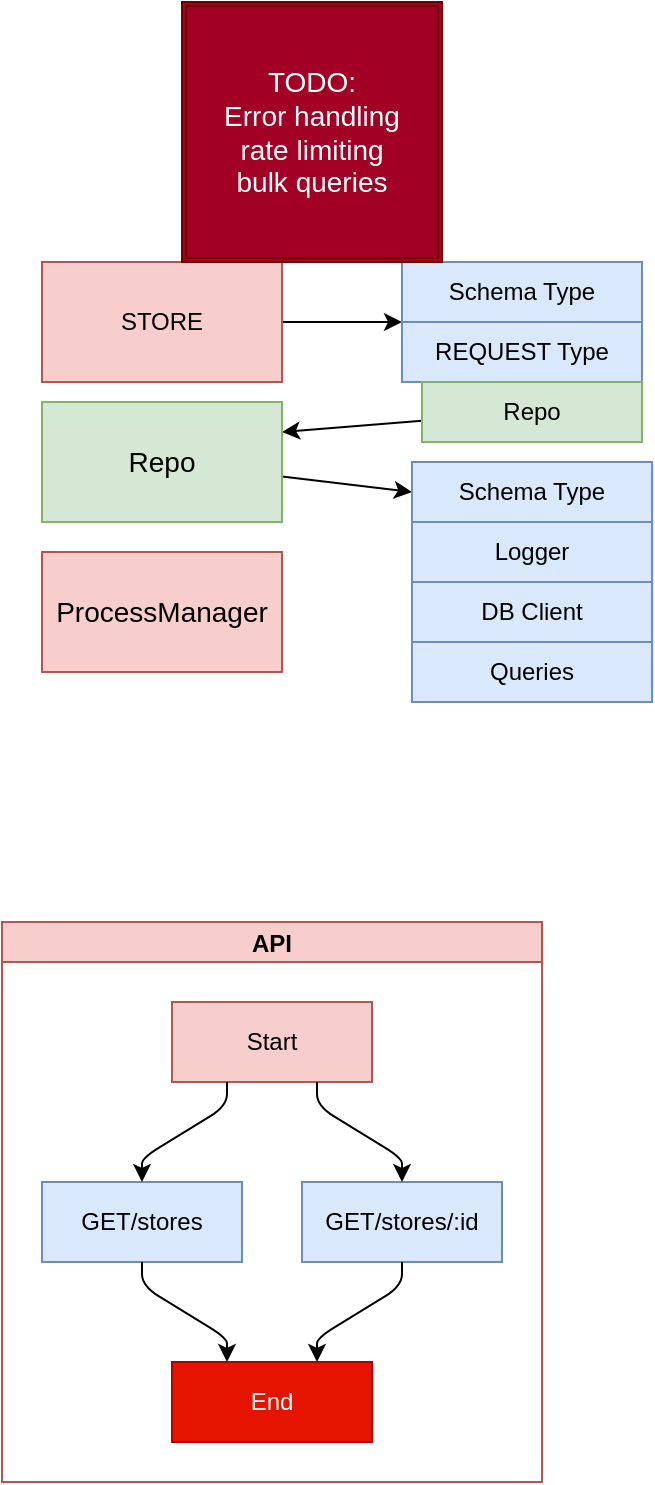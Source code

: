 <mxfile>
    <diagram id="SVvm4lxN5cjivWE6FFWO" name="Page-1">
        <mxGraphModel dx="365" dy="1880" grid="1" gridSize="10" guides="1" tooltips="1" connect="1" arrows="1" fold="1" page="1" pageScale="1" pageWidth="850" pageHeight="1100" math="0" shadow="0">
            <root>
                <mxCell id="0"/>
                <mxCell id="1" parent="0"/>
                <mxCell id="2" value="API" style="swimlane;startSize=20;horizontal=1;childLayout=flowLayout;flowOrientation=north;resizable=0;interRankCellSpacing=50;containerType=tree;fontSize=12;fillColor=#f8cecc;strokeColor=#b85450;" vertex="1" parent="1">
                    <mxGeometry x="30" y="390" width="270" height="280" as="geometry"/>
                </mxCell>
                <mxCell id="3" value="Start" style="whiteSpace=wrap;html=1;fillColor=#f8cecc;strokeColor=#b85450;" vertex="1" parent="2">
                    <mxGeometry x="85" y="40" width="100" height="40" as="geometry"/>
                </mxCell>
                <mxCell id="4" value="GET/stores" style="whiteSpace=wrap;html=1;fillColor=#dae8fc;strokeColor=#6c8ebf;" vertex="1" parent="2">
                    <mxGeometry x="20" y="130" width="100" height="40" as="geometry"/>
                </mxCell>
                <mxCell id="5" value="" style="html=1;rounded=1;curved=0;sourcePerimeterSpacing=0;targetPerimeterSpacing=0;startSize=6;endSize=6;noEdgeStyle=1;orthogonal=1;" edge="1" parent="2" source="3" target="4">
                    <mxGeometry relative="1" as="geometry">
                        <Array as="points">
                            <mxPoint x="112.5" y="92"/>
                            <mxPoint x="70" y="118"/>
                        </Array>
                    </mxGeometry>
                </mxCell>
                <mxCell id="6" value="GET/stores/:id" style="whiteSpace=wrap;html=1;fillColor=#dae8fc;strokeColor=#6c8ebf;" vertex="1" parent="2">
                    <mxGeometry x="150" y="130" width="100" height="40" as="geometry"/>
                </mxCell>
                <mxCell id="7" value="" style="html=1;rounded=1;curved=0;sourcePerimeterSpacing=0;targetPerimeterSpacing=0;startSize=6;endSize=6;noEdgeStyle=1;orthogonal=1;" edge="1" parent="2" source="3" target="6">
                    <mxGeometry relative="1" as="geometry">
                        <Array as="points">
                            <mxPoint x="157.5" y="92"/>
                            <mxPoint x="200" y="118"/>
                        </Array>
                    </mxGeometry>
                </mxCell>
                <mxCell id="8" value="End" style="whiteSpace=wrap;html=1;strokeColor=#B20000;fillColor=#e51400;fontColor=#ffffff;" vertex="1" parent="2">
                    <mxGeometry x="85" y="220" width="100" height="40" as="geometry"/>
                </mxCell>
                <mxCell id="9" value="" style="html=1;rounded=1;curved=0;sourcePerimeterSpacing=0;targetPerimeterSpacing=0;startSize=6;endSize=6;noEdgeStyle=1;orthogonal=1;" edge="1" parent="2" source="4" target="8">
                    <mxGeometry relative="1" as="geometry">
                        <Array as="points">
                            <mxPoint x="70" y="182"/>
                            <mxPoint x="112.5" y="208"/>
                        </Array>
                    </mxGeometry>
                </mxCell>
                <mxCell id="10" value="" style="html=1;rounded=1;curved=0;sourcePerimeterSpacing=0;targetPerimeterSpacing=0;startSize=6;endSize=6;noEdgeStyle=1;orthogonal=1;" edge="1" parent="2" source="6" target="8">
                    <mxGeometry relative="1" as="geometry">
                        <Array as="points">
                            <mxPoint x="200" y="182"/>
                            <mxPoint x="157.5" y="208"/>
                        </Array>
                    </mxGeometry>
                </mxCell>
                <mxCell id="15" style="edgeStyle=none;html=1;entryX=0;entryY=0;entryDx=0;entryDy=0;" edge="1" parent="1" source="11" target="14">
                    <mxGeometry relative="1" as="geometry"/>
                </mxCell>
                <mxCell id="11" value="STORE" style="rounded=0;whiteSpace=wrap;html=1;fillColor=#f8cecc;strokeColor=#b85450;" vertex="1" parent="1">
                    <mxGeometry x="50" y="60" width="120" height="60" as="geometry"/>
                </mxCell>
                <mxCell id="12" value="Schema Type" style="rounded=0;whiteSpace=wrap;html=1;fillColor=#dae8fc;strokeColor=#6c8ebf;" vertex="1" parent="1">
                    <mxGeometry x="230" y="60" width="120" height="30" as="geometry"/>
                </mxCell>
                <mxCell id="14" value="REQUEST Type" style="rounded=0;whiteSpace=wrap;html=1;fillColor=#dae8fc;strokeColor=#6c8ebf;" vertex="1" parent="1">
                    <mxGeometry x="230" y="90" width="120" height="30" as="geometry"/>
                </mxCell>
                <mxCell id="18" style="edgeStyle=none;html=1;entryX=1;entryY=0.25;entryDx=0;entryDy=0;" edge="1" parent="1" source="16" target="17">
                    <mxGeometry relative="1" as="geometry"/>
                </mxCell>
                <mxCell id="16" value="Repo" style="rounded=0;whiteSpace=wrap;html=1;fillColor=#d5e8d4;strokeColor=#82b366;" vertex="1" parent="1">
                    <mxGeometry x="240" y="120" width="110" height="30" as="geometry"/>
                </mxCell>
                <mxCell id="20" style="edgeStyle=none;html=1;entryX=0;entryY=0.5;entryDx=0;entryDy=0;fontSize=14;" edge="1" parent="1" source="17" target="19">
                    <mxGeometry relative="1" as="geometry"/>
                </mxCell>
                <mxCell id="17" value="&lt;span style=&quot;font-size: 14px;&quot;&gt;Repo&lt;/span&gt;" style="rounded=0;whiteSpace=wrap;html=1;fillColor=#d5e8d4;strokeColor=#82b366;" vertex="1" parent="1">
                    <mxGeometry x="50" y="130" width="120" height="60" as="geometry"/>
                </mxCell>
                <mxCell id="19" value="Schema Type" style="rounded=0;whiteSpace=wrap;html=1;fillColor=#dae8fc;strokeColor=#6c8ebf;" vertex="1" parent="1">
                    <mxGeometry x="235" y="160" width="120" height="30" as="geometry"/>
                </mxCell>
                <mxCell id="21" value="Logger" style="rounded=0;whiteSpace=wrap;html=1;fillColor=#dae8fc;strokeColor=#6c8ebf;" vertex="1" parent="1">
                    <mxGeometry x="235" y="190" width="120" height="30" as="geometry"/>
                </mxCell>
                <mxCell id="22" value="DB Client" style="rounded=0;whiteSpace=wrap;html=1;fillColor=#dae8fc;strokeColor=#6c8ebf;" vertex="1" parent="1">
                    <mxGeometry x="235" y="220" width="120" height="30" as="geometry"/>
                </mxCell>
                <mxCell id="23" value="Queries" style="rounded=0;whiteSpace=wrap;html=1;fillColor=#dae8fc;strokeColor=#6c8ebf;" vertex="1" parent="1">
                    <mxGeometry x="235" y="250" width="120" height="30" as="geometry"/>
                </mxCell>
                <mxCell id="24" value="ProcessManager" style="rounded=0;whiteSpace=wrap;html=1;strokeColor=#b85450;fontSize=14;fillColor=#f8cecc;" vertex="1" parent="1">
                    <mxGeometry x="50" y="205" width="120" height="60" as="geometry"/>
                </mxCell>
                <mxCell id="26" value="TODO:&lt;br&gt;Error handling&lt;br&gt;rate limiting&lt;br&gt;bulk queries&lt;br&gt;" style="shape=ext;double=1;whiteSpace=wrap;html=1;aspect=fixed;strokeColor=#6F0000;fontSize=14;fillColor=#a20025;fontColor=#ffffff;" vertex="1" parent="1">
                    <mxGeometry x="120" y="-70" width="130" height="130" as="geometry"/>
                </mxCell>
            </root>
        </mxGraphModel>
    </diagram>
</mxfile>